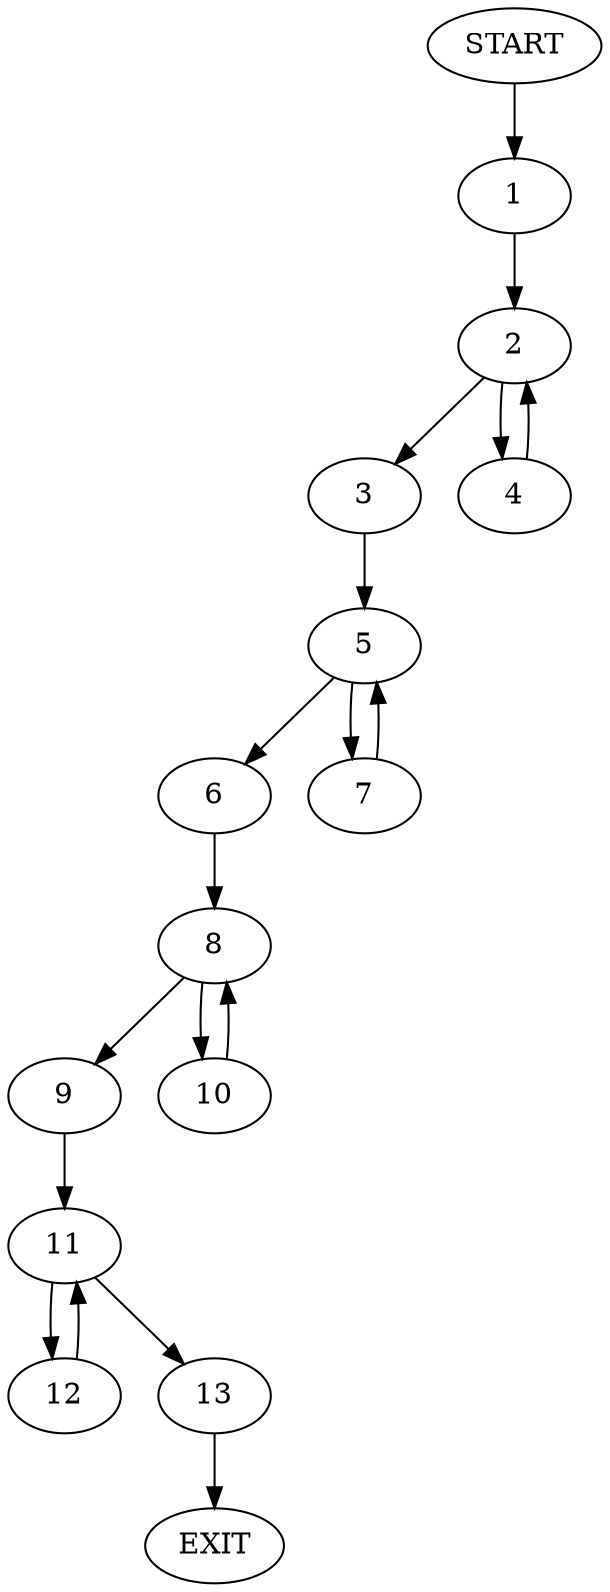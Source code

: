 digraph {
0 [label="START"]
14 [label="EXIT"]
0 -> 1
1 -> 2
2 -> 3
2 -> 4
4 -> 2
3 -> 5
5 -> 6
5 -> 7
7 -> 5
6 -> 8
8 -> 9
8 -> 10
10 -> 8
9 -> 11
11 -> 12
11 -> 13
13 -> 14
12 -> 11
}
